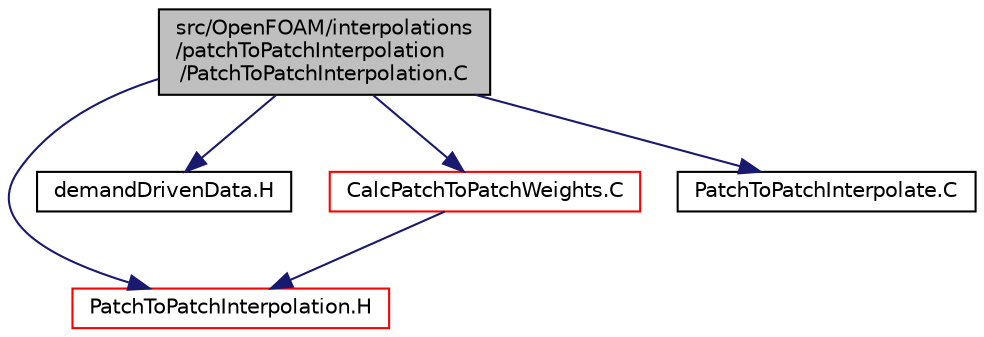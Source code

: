 digraph "src/OpenFOAM/interpolations/patchToPatchInterpolation/PatchToPatchInterpolation.C"
{
  bgcolor="transparent";
  edge [fontname="Helvetica",fontsize="10",labelfontname="Helvetica",labelfontsize="10"];
  node [fontname="Helvetica",fontsize="10",shape=record];
  Node0 [label="src/OpenFOAM/interpolations\l/patchToPatchInterpolation\l/PatchToPatchInterpolation.C",height=0.2,width=0.4,color="black", fillcolor="grey75", style="filled", fontcolor="black"];
  Node0 -> Node1 [color="midnightblue",fontsize="10",style="solid",fontname="Helvetica"];
  Node1 [label="PatchToPatchInterpolation.H",height=0.2,width=0.4,color="red",URL="$a11219.html"];
  Node0 -> Node172 [color="midnightblue",fontsize="10",style="solid",fontname="Helvetica"];
  Node172 [label="demandDrivenData.H",height=0.2,width=0.4,color="black",URL="$a11102.html",tooltip="Template functions to aid in the implementation of demand driven data. "];
  Node0 -> Node173 [color="midnightblue",fontsize="10",style="solid",fontname="Helvetica"];
  Node173 [label="CalcPatchToPatchWeights.C",height=0.2,width=0.4,color="red",URL="$a11210.html"];
  Node173 -> Node1 [color="midnightblue",fontsize="10",style="solid",fontname="Helvetica"];
  Node0 -> Node175 [color="midnightblue",fontsize="10",style="solid",fontname="Helvetica"];
  Node175 [label="PatchToPatchInterpolate.C",height=0.2,width=0.4,color="black",URL="$a11213.html",tooltip="Patch to patch interpolation functions. "];
}
